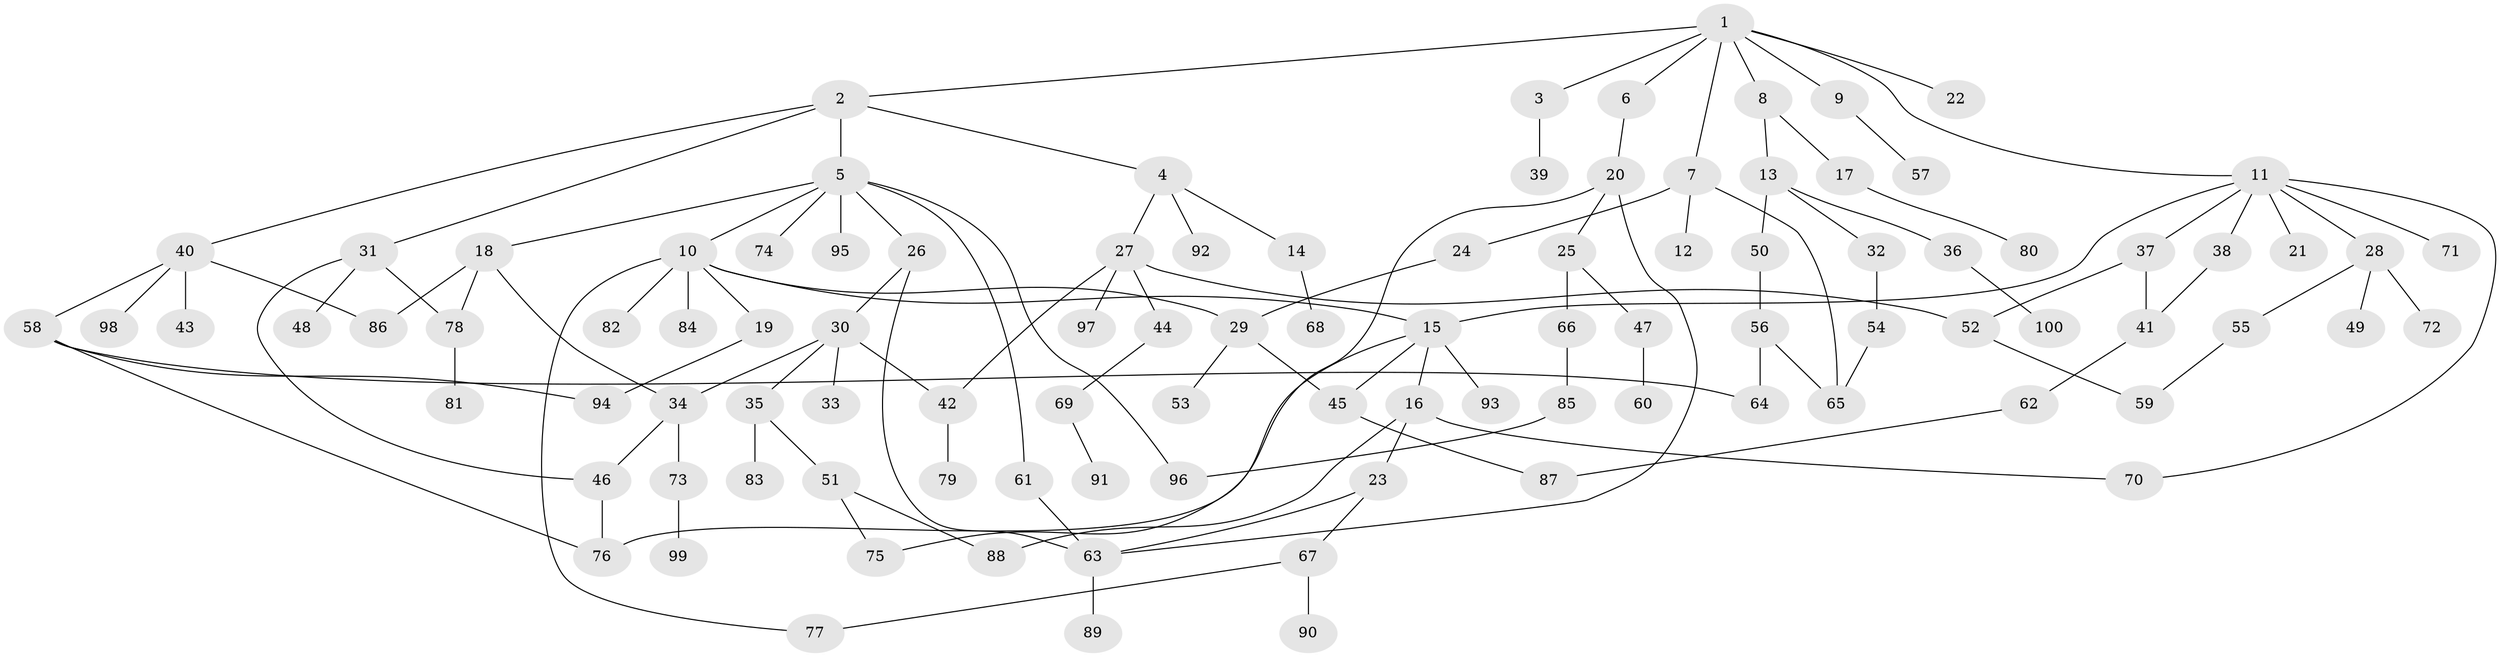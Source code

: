 // Generated by graph-tools (version 1.1) at 2025/11/02/21/25 10:11:06]
// undirected, 100 vertices, 125 edges
graph export_dot {
graph [start="1"]
  node [color=gray90,style=filled];
  1;
  2;
  3;
  4;
  5;
  6;
  7;
  8;
  9;
  10;
  11;
  12;
  13;
  14;
  15;
  16;
  17;
  18;
  19;
  20;
  21;
  22;
  23;
  24;
  25;
  26;
  27;
  28;
  29;
  30;
  31;
  32;
  33;
  34;
  35;
  36;
  37;
  38;
  39;
  40;
  41;
  42;
  43;
  44;
  45;
  46;
  47;
  48;
  49;
  50;
  51;
  52;
  53;
  54;
  55;
  56;
  57;
  58;
  59;
  60;
  61;
  62;
  63;
  64;
  65;
  66;
  67;
  68;
  69;
  70;
  71;
  72;
  73;
  74;
  75;
  76;
  77;
  78;
  79;
  80;
  81;
  82;
  83;
  84;
  85;
  86;
  87;
  88;
  89;
  90;
  91;
  92;
  93;
  94;
  95;
  96;
  97;
  98;
  99;
  100;
  1 -- 2;
  1 -- 3;
  1 -- 6;
  1 -- 7;
  1 -- 8;
  1 -- 9;
  1 -- 11;
  1 -- 22;
  2 -- 4;
  2 -- 5;
  2 -- 31;
  2 -- 40;
  3 -- 39;
  4 -- 14;
  4 -- 27;
  4 -- 92;
  5 -- 10;
  5 -- 18;
  5 -- 26;
  5 -- 61;
  5 -- 74;
  5 -- 95;
  5 -- 96;
  6 -- 20;
  7 -- 12;
  7 -- 24;
  7 -- 65;
  8 -- 13;
  8 -- 17;
  9 -- 57;
  10 -- 15;
  10 -- 19;
  10 -- 29;
  10 -- 82;
  10 -- 84;
  10 -- 77;
  11 -- 21;
  11 -- 28;
  11 -- 37;
  11 -- 38;
  11 -- 70;
  11 -- 71;
  11 -- 15;
  13 -- 32;
  13 -- 36;
  13 -- 50;
  14 -- 68;
  15 -- 16;
  15 -- 45;
  15 -- 76;
  15 -- 93;
  16 -- 23;
  16 -- 88;
  16 -- 70;
  17 -- 80;
  18 -- 78;
  18 -- 34;
  18 -- 86;
  19 -- 94;
  20 -- 25;
  20 -- 75;
  20 -- 63;
  23 -- 63;
  23 -- 67;
  24 -- 29;
  25 -- 47;
  25 -- 66;
  26 -- 30;
  26 -- 63;
  27 -- 44;
  27 -- 97;
  27 -- 42;
  27 -- 52;
  28 -- 49;
  28 -- 55;
  28 -- 72;
  29 -- 53;
  29 -- 45;
  30 -- 33;
  30 -- 34;
  30 -- 35;
  30 -- 42;
  31 -- 48;
  31 -- 78;
  31 -- 46;
  32 -- 54;
  34 -- 46;
  34 -- 73;
  35 -- 51;
  35 -- 83;
  36 -- 100;
  37 -- 52;
  37 -- 41;
  38 -- 41;
  40 -- 43;
  40 -- 58;
  40 -- 86;
  40 -- 98;
  41 -- 62;
  42 -- 79;
  44 -- 69;
  45 -- 87;
  46 -- 76;
  47 -- 60;
  50 -- 56;
  51 -- 75;
  51 -- 88;
  52 -- 59;
  54 -- 65;
  55 -- 59;
  56 -- 64;
  56 -- 65;
  58 -- 76;
  58 -- 94;
  58 -- 64;
  61 -- 63;
  62 -- 87;
  63 -- 89;
  66 -- 85;
  67 -- 77;
  67 -- 90;
  69 -- 91;
  73 -- 99;
  78 -- 81;
  85 -- 96;
}
